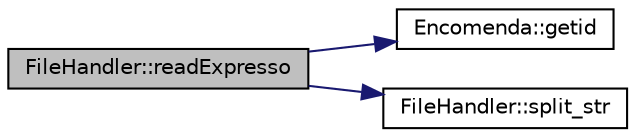 digraph "FileHandler::readExpresso"
{
 // LATEX_PDF_SIZE
  edge [fontname="Helvetica",fontsize="10",labelfontname="Helvetica",labelfontsize="10"];
  node [fontname="Helvetica",fontsize="10",shape=record];
  rankdir="LR";
  Node1 [label="FileHandler::readExpresso",height=0.2,width=0.4,color="black", fillcolor="grey75", style="filled", fontcolor="black",tooltip="Lê os dados do ficheiro carrinhas.txt, para criar o dataset e objetos do tipo Expresso."];
  Node1 -> Node2 [color="midnightblue",fontsize="10",style="solid",fontname="Helvetica"];
  Node2 [label="Encomenda::getid",height=0.2,width=0.4,color="black", fillcolor="white", style="filled",URL="$class_encomenda.html#a234162ad412028016f1f784a989f7287",tooltip=" "];
  Node1 -> Node3 [color="midnightblue",fontsize="10",style="solid",fontname="Helvetica"];
  Node3 [label="FileHandler::split_str",height=0.2,width=0.4,color="black", fillcolor="white", style="filled",URL="$class_file_handler.html#af674333db5d3be490ead58bc19f5b323",tooltip=" "];
}

